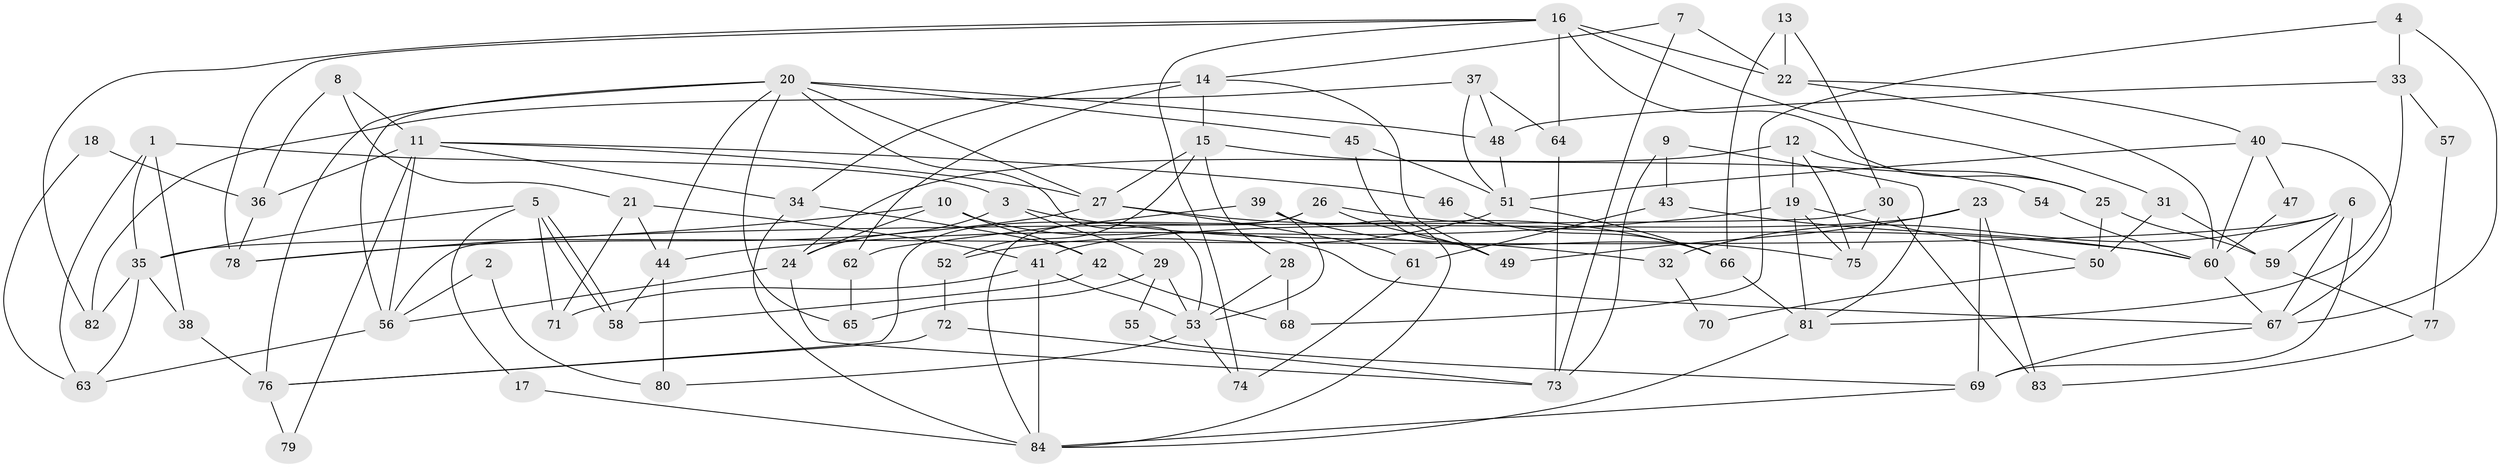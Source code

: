 // Generated by graph-tools (version 1.1) at 2025/26/03/09/25 03:26:11]
// undirected, 84 vertices, 168 edges
graph export_dot {
graph [start="1"]
  node [color=gray90,style=filled];
  1;
  2;
  3;
  4;
  5;
  6;
  7;
  8;
  9;
  10;
  11;
  12;
  13;
  14;
  15;
  16;
  17;
  18;
  19;
  20;
  21;
  22;
  23;
  24;
  25;
  26;
  27;
  28;
  29;
  30;
  31;
  32;
  33;
  34;
  35;
  36;
  37;
  38;
  39;
  40;
  41;
  42;
  43;
  44;
  45;
  46;
  47;
  48;
  49;
  50;
  51;
  52;
  53;
  54;
  55;
  56;
  57;
  58;
  59;
  60;
  61;
  62;
  63;
  64;
  65;
  66;
  67;
  68;
  69;
  70;
  71;
  72;
  73;
  74;
  75;
  76;
  77;
  78;
  79;
  80;
  81;
  82;
  83;
  84;
  1 -- 63;
  1 -- 3;
  1 -- 35;
  1 -- 38;
  2 -- 80;
  2 -- 56;
  3 -- 24;
  3 -- 29;
  3 -- 32;
  4 -- 68;
  4 -- 33;
  4 -- 67;
  5 -- 58;
  5 -- 58;
  5 -- 35;
  5 -- 17;
  5 -- 71;
  6 -- 69;
  6 -- 67;
  6 -- 32;
  6 -- 35;
  6 -- 59;
  7 -- 14;
  7 -- 22;
  7 -- 73;
  8 -- 11;
  8 -- 21;
  8 -- 36;
  9 -- 81;
  9 -- 73;
  9 -- 43;
  10 -- 42;
  10 -- 24;
  10 -- 67;
  10 -- 78;
  11 -- 36;
  11 -- 27;
  11 -- 34;
  11 -- 46;
  11 -- 56;
  11 -- 79;
  12 -- 75;
  12 -- 25;
  12 -- 19;
  12 -- 24;
  13 -- 22;
  13 -- 66;
  13 -- 30;
  14 -- 34;
  14 -- 49;
  14 -- 15;
  14 -- 62;
  15 -- 27;
  15 -- 28;
  15 -- 52;
  15 -- 54;
  16 -- 78;
  16 -- 22;
  16 -- 25;
  16 -- 31;
  16 -- 64;
  16 -- 74;
  16 -- 82;
  17 -- 84;
  18 -- 36;
  18 -- 63;
  19 -- 75;
  19 -- 44;
  19 -- 50;
  19 -- 81;
  20 -- 76;
  20 -- 56;
  20 -- 27;
  20 -- 44;
  20 -- 45;
  20 -- 48;
  20 -- 53;
  20 -- 65;
  21 -- 44;
  21 -- 41;
  21 -- 71;
  22 -- 40;
  22 -- 60;
  23 -- 41;
  23 -- 69;
  23 -- 49;
  23 -- 83;
  24 -- 73;
  24 -- 56;
  25 -- 59;
  25 -- 50;
  26 -- 76;
  26 -- 60;
  26 -- 49;
  26 -- 84;
  27 -- 61;
  27 -- 66;
  27 -- 78;
  28 -- 53;
  28 -- 68;
  29 -- 65;
  29 -- 53;
  29 -- 55;
  30 -- 56;
  30 -- 75;
  30 -- 83;
  31 -- 50;
  31 -- 59;
  32 -- 70;
  33 -- 48;
  33 -- 81;
  33 -- 57;
  34 -- 84;
  34 -- 42;
  35 -- 38;
  35 -- 63;
  35 -- 82;
  36 -- 78;
  37 -- 51;
  37 -- 82;
  37 -- 48;
  37 -- 64;
  38 -- 76;
  39 -- 53;
  39 -- 84;
  39 -- 62;
  39 -- 75;
  40 -- 67;
  40 -- 51;
  40 -- 47;
  40 -- 60;
  41 -- 71;
  41 -- 84;
  41 -- 53;
  42 -- 58;
  42 -- 68;
  43 -- 60;
  43 -- 61;
  44 -- 58;
  44 -- 80;
  45 -- 49;
  45 -- 51;
  46 -- 66;
  47 -- 60;
  48 -- 51;
  50 -- 70;
  51 -- 52;
  51 -- 66;
  52 -- 72;
  53 -- 74;
  53 -- 80;
  54 -- 60;
  55 -- 69;
  56 -- 63;
  57 -- 77;
  59 -- 77;
  60 -- 67;
  61 -- 74;
  62 -- 65;
  64 -- 73;
  66 -- 81;
  67 -- 69;
  69 -- 84;
  72 -- 73;
  72 -- 76;
  76 -- 79;
  77 -- 83;
  81 -- 84;
}
